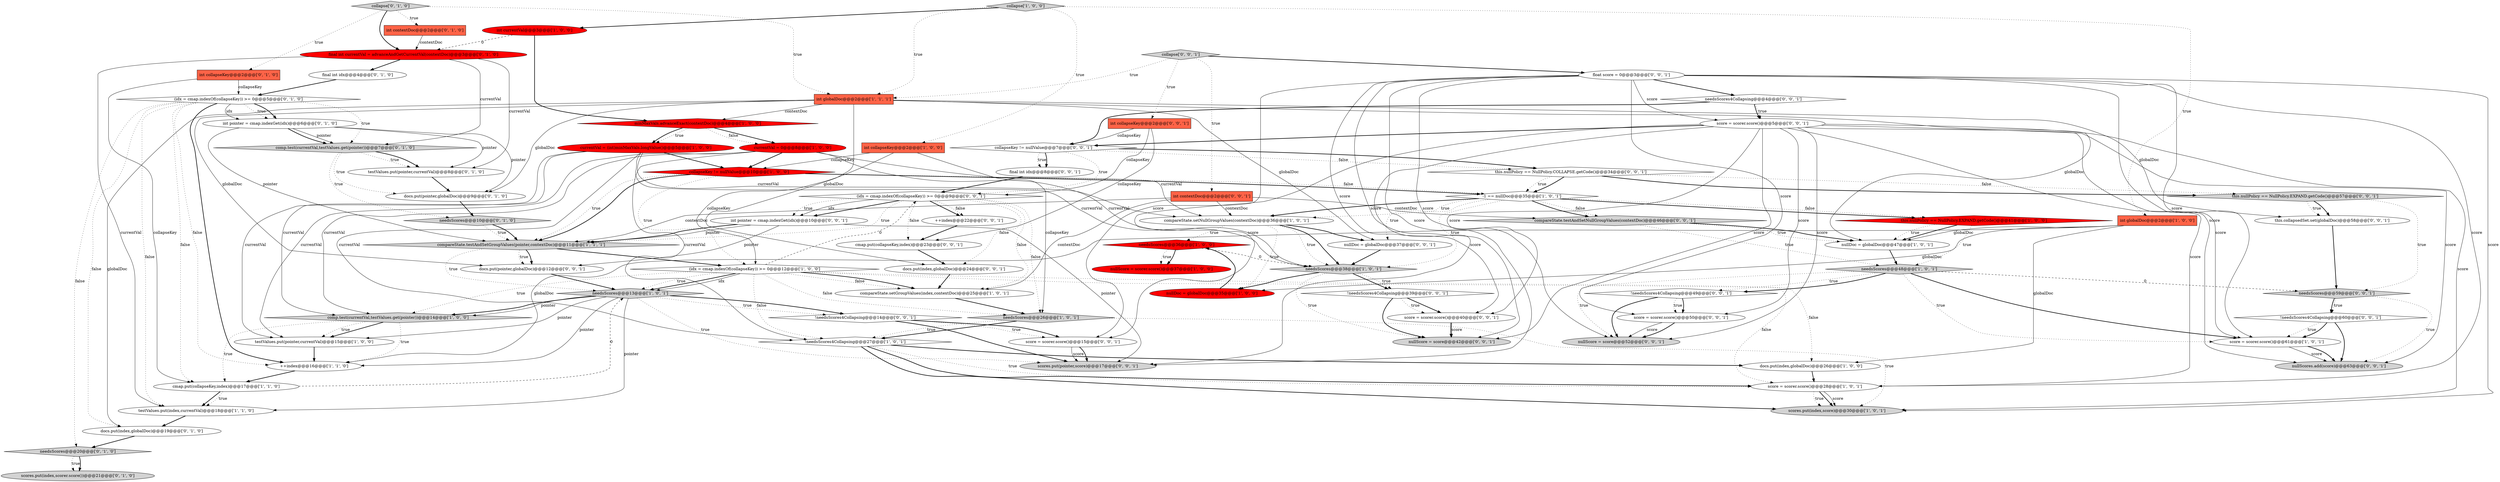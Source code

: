 digraph {
13 [style = filled, label = "needsScores@@@13@@@['1', '0', '1']", fillcolor = lightgray, shape = diamond image = "AAA0AAABBB1BBB"];
36 [style = filled, label = "int contextDoc@@@2@@@['0', '1', '0']", fillcolor = tomato, shape = box image = "AAA0AAABBB2BBB"];
29 [style = filled, label = "nullScore = scorer.score()@@@37@@@['1', '0', '0']", fillcolor = red, shape = ellipse image = "AAA1AAABBB1BBB"];
48 [style = filled, label = "nullScores.add(score)@@@63@@@['0', '0', '1']", fillcolor = lightgray, shape = ellipse image = "AAA0AAABBB3BBB"];
51 [style = filled, label = "collapseKey != nullValue@@@7@@@['0', '0', '1']", fillcolor = white, shape = diamond image = "AAA0AAABBB3BBB"];
35 [style = filled, label = "testValues.put(pointer,currentVal)@@@8@@@['0', '1', '0']", fillcolor = white, shape = ellipse image = "AAA0AAABBB2BBB"];
32 [style = filled, label = "needsScores@@@36@@@['1', '0', '0']", fillcolor = red, shape = diamond image = "AAA1AAABBB1BBB"];
62 [style = filled, label = "int contextDoc@@@2@@@['0', '0', '1']", fillcolor = tomato, shape = box image = "AAA0AAABBB3BBB"];
1 [style = filled, label = "cmap.put(collapseKey,index)@@@17@@@['1', '1', '0']", fillcolor = white, shape = ellipse image = "AAA0AAABBB1BBB"];
63 [style = filled, label = "docs.put(pointer,globalDoc)@@@12@@@['0', '0', '1']", fillcolor = white, shape = ellipse image = "AAA0AAABBB3BBB"];
69 [style = filled, label = "score = scorer.score()@@@15@@@['0', '0', '1']", fillcolor = white, shape = ellipse image = "AAA0AAABBB3BBB"];
53 [style = filled, label = "(idx = cmap.indexOf(collapseKey)) >= 0@@@9@@@['0', '0', '1']", fillcolor = white, shape = diamond image = "AAA0AAABBB3BBB"];
57 [style = filled, label = "score = scorer.score()@@@40@@@['0', '0', '1']", fillcolor = white, shape = ellipse image = "AAA0AAABBB3BBB"];
47 [style = filled, label = "scores.put(pointer,score)@@@17@@@['0', '0', '1']", fillcolor = lightgray, shape = ellipse image = "AAA0AAABBB3BBB"];
11 [style = filled, label = "int globalDoc@@@2@@@['1', '0', '0']", fillcolor = tomato, shape = box image = "AAA0AAABBB1BBB"];
34 [style = filled, label = "int collapseKey@@@2@@@['0', '1', '0']", fillcolor = tomato, shape = box image = "AAA0AAABBB2BBB"];
22 [style = filled, label = "-1 == nullDoc@@@35@@@['1', '0', '1']", fillcolor = white, shape = diamond image = "AAA0AAABBB1BBB"];
39 [style = filled, label = "final int idx@@@4@@@['0', '1', '0']", fillcolor = white, shape = ellipse image = "AAA0AAABBB2BBB"];
55 [style = filled, label = "docs.put(index,globalDoc)@@@24@@@['0', '0', '1']", fillcolor = white, shape = ellipse image = "AAA0AAABBB3BBB"];
54 [style = filled, label = "this.collapsedSet.set(globalDoc)@@@58@@@['0', '0', '1']", fillcolor = white, shape = ellipse image = "AAA0AAABBB3BBB"];
4 [style = filled, label = "++index@@@16@@@['1', '1', '0']", fillcolor = white, shape = ellipse image = "AAA0AAABBB1BBB"];
10 [style = filled, label = "compareState.setNullGroupValues(contextDoc)@@@36@@@['1', '0', '1']", fillcolor = white, shape = ellipse image = "AAA0AAABBB1BBB"];
0 [style = filled, label = "int collapseKey@@@2@@@['1', '0', '0']", fillcolor = tomato, shape = box image = "AAA0AAABBB1BBB"];
7 [style = filled, label = "currentVal = (int)minMaxVals.longValue()@@@5@@@['1', '0', '0']", fillcolor = red, shape = ellipse image = "AAA1AAABBB1BBB"];
73 [style = filled, label = "nullScore = score@@@42@@@['0', '0', '1']", fillcolor = lightgray, shape = ellipse image = "AAA0AAABBB3BBB"];
16 [style = filled, label = "(idx = cmap.indexOf(collapseKey)) >= 0@@@12@@@['1', '0', '0']", fillcolor = white, shape = diamond image = "AAA0AAABBB1BBB"];
28 [style = filled, label = "collapseKey != nullValue@@@10@@@['1', '0', '0']", fillcolor = red, shape = diamond image = "AAA1AAABBB1BBB"];
17 [style = filled, label = "!needsScores4Collapsing@@@27@@@['1', '0', '1']", fillcolor = white, shape = diamond image = "AAA0AAABBB1BBB"];
42 [style = filled, label = "scores.put(index,scorer.score())@@@21@@@['0', '1', '0']", fillcolor = lightgray, shape = ellipse image = "AAA0AAABBB2BBB"];
45 [style = filled, label = "(idx = cmap.indexOf(collapseKey)) >= 0@@@5@@@['0', '1', '0']", fillcolor = white, shape = diamond image = "AAA0AAABBB2BBB"];
65 [style = filled, label = "++index@@@22@@@['0', '0', '1']", fillcolor = white, shape = ellipse image = "AAA0AAABBB3BBB"];
3 [style = filled, label = "needsScores@@@38@@@['1', '0', '1']", fillcolor = lightgray, shape = diamond image = "AAA0AAABBB1BBB"];
12 [style = filled, label = "nullDoc = globalDoc@@@35@@@['1', '0', '0']", fillcolor = red, shape = ellipse image = "AAA1AAABBB1BBB"];
77 [style = filled, label = "cmap.put(collapseKey,index)@@@23@@@['0', '0', '1']", fillcolor = white, shape = ellipse image = "AAA0AAABBB3BBB"];
15 [style = filled, label = "currentVal = 0@@@8@@@['1', '0', '0']", fillcolor = red, shape = ellipse image = "AAA1AAABBB1BBB"];
18 [style = filled, label = "needsScores@@@48@@@['1', '0', '1']", fillcolor = lightgray, shape = diamond image = "AAA0AAABBB1BBB"];
23 [style = filled, label = "scores.put(index,score)@@@30@@@['1', '0', '1']", fillcolor = lightgray, shape = ellipse image = "AAA0AAABBB1BBB"];
20 [style = filled, label = "score = scorer.score()@@@61@@@['1', '0', '1']", fillcolor = white, shape = ellipse image = "AAA0AAABBB1BBB"];
31 [style = filled, label = "compareState.setGroupValues(index,contextDoc)@@@25@@@['1', '0', '1']", fillcolor = white, shape = ellipse image = "AAA0AAABBB1BBB"];
25 [style = filled, label = "testValues.put(index,currentVal)@@@18@@@['1', '1', '0']", fillcolor = white, shape = ellipse image = "AAA0AAABBB1BBB"];
26 [style = filled, label = "int globalDoc@@@2@@@['1', '1', '1']", fillcolor = tomato, shape = box image = "AAA0AAABBB1BBB"];
49 [style = filled, label = "this.nullPolicy == NullPolicy.EXPAND.getCode()@@@57@@@['0', '0', '1']", fillcolor = lightgray, shape = diamond image = "AAA0AAABBB3BBB"];
24 [style = filled, label = "compareState.testAndSetGroupValues(pointer,contextDoc)@@@11@@@['1', '1', '1']", fillcolor = lightgray, shape = diamond image = "AAA0AAABBB1BBB"];
59 [style = filled, label = "!needsScores4Collapsing@@@60@@@['0', '0', '1']", fillcolor = white, shape = diamond image = "AAA0AAABBB3BBB"];
68 [style = filled, label = "nullDoc = globalDoc@@@37@@@['0', '0', '1']", fillcolor = white, shape = ellipse image = "AAA0AAABBB3BBB"];
60 [style = filled, label = "collapse['0', '0', '1']", fillcolor = lightgray, shape = diamond image = "AAA0AAABBB3BBB"];
70 [style = filled, label = "compareState.testAndSetNullGroupValues(contextDoc)@@@46@@@['0', '0', '1']", fillcolor = lightgray, shape = diamond image = "AAA0AAABBB3BBB"];
38 [style = filled, label = "docs.put(index,globalDoc)@@@19@@@['0', '1', '0']", fillcolor = white, shape = ellipse image = "AAA0AAABBB2BBB"];
72 [style = filled, label = "!needsScores4Collapsing@@@39@@@['0', '0', '1']", fillcolor = white, shape = diamond image = "AAA0AAABBB3BBB"];
41 [style = filled, label = "needsScores@@@10@@@['0', '1', '0']", fillcolor = lightgray, shape = diamond image = "AAA0AAABBB2BBB"];
58 [style = filled, label = "needsScores@@@59@@@['0', '0', '1']", fillcolor = lightgray, shape = diamond image = "AAA0AAABBB3BBB"];
75 [style = filled, label = "int pointer = cmap.indexGet(idx)@@@10@@@['0', '0', '1']", fillcolor = white, shape = ellipse image = "AAA0AAABBB3BBB"];
9 [style = filled, label = "int currentVal@@@3@@@['1', '0', '0']", fillcolor = red, shape = ellipse image = "AAA1AAABBB1BBB"];
56 [style = filled, label = "needsScores4Collapsing@@@4@@@['0', '0', '1']", fillcolor = white, shape = diamond image = "AAA0AAABBB3BBB"];
33 [style = filled, label = "collapse['0', '1', '0']", fillcolor = lightgray, shape = diamond image = "AAA0AAABBB2BBB"];
30 [style = filled, label = "nullDoc = globalDoc@@@47@@@['1', '0', '1']", fillcolor = white, shape = ellipse image = "AAA0AAABBB1BBB"];
46 [style = filled, label = "final int currentVal = advanceAndGetCurrentVal(contextDoc)@@@3@@@['0', '1', '0']", fillcolor = red, shape = ellipse image = "AAA1AAABBB2BBB"];
50 [style = filled, label = "this.nullPolicy == NullPolicy.COLLAPSE.getCode()@@@34@@@['0', '0', '1']", fillcolor = white, shape = diamond image = "AAA0AAABBB3BBB"];
2 [style = filled, label = "score = scorer.score()@@@28@@@['1', '0', '1']", fillcolor = white, shape = ellipse image = "AAA0AAABBB1BBB"];
8 [style = filled, label = "docs.put(index,globalDoc)@@@26@@@['1', '0', '0']", fillcolor = white, shape = ellipse image = "AAA0AAABBB1BBB"];
27 [style = filled, label = "collapse['1', '0', '0']", fillcolor = lightgray, shape = diamond image = "AAA0AAABBB1BBB"];
61 [style = filled, label = "float score = 0@@@3@@@['0', '0', '1']", fillcolor = white, shape = ellipse image = "AAA0AAABBB3BBB"];
64 [style = filled, label = "!needsScores4Collapsing@@@14@@@['0', '0', '1']", fillcolor = white, shape = diamond image = "AAA0AAABBB3BBB"];
5 [style = filled, label = "needsScores@@@26@@@['1', '0', '1']", fillcolor = lightgray, shape = diamond image = "AAA0AAABBB1BBB"];
19 [style = filled, label = "this.nullPolicy == NullPolicy.EXPAND.getCode()@@@41@@@['1', '0', '0']", fillcolor = red, shape = diamond image = "AAA1AAABBB1BBB"];
44 [style = filled, label = "needsScores@@@20@@@['0', '1', '0']", fillcolor = lightgray, shape = diamond image = "AAA0AAABBB2BBB"];
40 [style = filled, label = "int pointer = cmap.indexGet(idx)@@@6@@@['0', '1', '0']", fillcolor = white, shape = ellipse image = "AAA0AAABBB2BBB"];
74 [style = filled, label = "int collapseKey@@@2@@@['0', '0', '1']", fillcolor = tomato, shape = box image = "AAA0AAABBB3BBB"];
67 [style = filled, label = "!needsScores4Collapsing@@@49@@@['0', '0', '1']", fillcolor = white, shape = diamond image = "AAA0AAABBB3BBB"];
66 [style = filled, label = "final int idx@@@8@@@['0', '0', '1']", fillcolor = white, shape = ellipse image = "AAA0AAABBB3BBB"];
21 [style = filled, label = "minMaxVals.advanceExact(contextDoc)@@@4@@@['1', '0', '0']", fillcolor = red, shape = diamond image = "AAA1AAABBB1BBB"];
43 [style = filled, label = "docs.put(pointer,globalDoc)@@@9@@@['0', '1', '0']", fillcolor = white, shape = ellipse image = "AAA0AAABBB2BBB"];
71 [style = filled, label = "score = scorer.score()@@@50@@@['0', '0', '1']", fillcolor = white, shape = ellipse image = "AAA0AAABBB3BBB"];
6 [style = filled, label = "testValues.put(pointer,currentVal)@@@15@@@['1', '0', '0']", fillcolor = white, shape = ellipse image = "AAA0AAABBB1BBB"];
52 [style = filled, label = "nullScore = score@@@52@@@['0', '0', '1']", fillcolor = lightgray, shape = ellipse image = "AAA0AAABBB3BBB"];
14 [style = filled, label = "comp.test(currentVal,testValues.get(pointer))@@@14@@@['1', '0', '0']", fillcolor = lightgray, shape = diamond image = "AAA0AAABBB1BBB"];
37 [style = filled, label = "comp.test(currentVal,testValues.get(pointer))@@@7@@@['0', '1', '0']", fillcolor = lightgray, shape = diamond image = "AAA0AAABBB2BBB"];
76 [style = filled, label = "score = scorer.score()@@@5@@@['0', '0', '1']", fillcolor = white, shape = ellipse image = "AAA0AAABBB3BBB"];
24->63 [style = bold, label=""];
26->68 [style = solid, label="globalDoc"];
76->73 [style = solid, label="score"];
13->25 [style = solid, label="pointer"];
53->77 [style = dotted, label="false"];
76->51 [style = bold, label=""];
50->22 [style = bold, label=""];
38->44 [style = bold, label=""];
45->40 [style = solid, label="idx"];
61->56 [style = bold, label=""];
72->57 [style = bold, label=""];
16->13 [style = dotted, label="true"];
53->75 [style = solid, label="idx"];
21->15 [style = bold, label=""];
5->23 [style = dotted, label="true"];
36->46 [style = solid, label="contextDoc"];
61->71 [style = solid, label="score"];
27->9 [style = bold, label=""];
28->16 [style = dotted, label="true"];
10->3 [style = dotted, label="true"];
61->73 [style = solid, label="score"];
2->23 [style = dotted, label="true"];
67->71 [style = bold, label=""];
18->20 [style = dotted, label="true"];
35->43 [style = bold, label=""];
30->18 [style = bold, label=""];
53->31 [style = dotted, label="false"];
33->26 [style = dotted, label="true"];
10->32 [style = dotted, label="true"];
32->3 [style = dashed, label="0"];
61->57 [style = solid, label="score"];
2->23 [style = bold, label=""];
20->48 [style = solid, label="score"];
45->40 [style = dotted, label="true"];
22->68 [style = dotted, label="true"];
40->24 [style = solid, label="pointer"];
62->24 [style = solid, label="contextDoc"];
51->50 [style = bold, label=""];
53->65 [style = bold, label=""];
33->46 [style = bold, label=""];
7->3 [style = solid, label="currentVal"];
20->48 [style = bold, label=""];
72->73 [style = bold, label=""];
26->21 [style = solid, label="contextDoc"];
21->7 [style = dotted, label="true"];
45->44 [style = dotted, label="false"];
9->21 [style = bold, label=""];
72->57 [style = dotted, label="true"];
63->13 [style = bold, label=""];
40->37 [style = solid, label="pointer"];
58->59 [style = bold, label=""];
11->30 [style = solid, label="globalDoc"];
21->15 [style = dotted, label="false"];
51->53 [style = dotted, label="true"];
17->2 [style = dotted, label="true"];
67->71 [style = dotted, label="true"];
55->31 [style = bold, label=""];
45->1 [style = dotted, label="false"];
53->75 [style = bold, label=""];
18->67 [style = dotted, label="true"];
9->46 [style = dashed, label="0"];
13->14 [style = bold, label=""];
61->69 [style = solid, label="score"];
76->48 [style = solid, label="score"];
67->52 [style = bold, label=""];
40->37 [style = bold, label=""];
15->6 [style = solid, label="currentVal"];
7->14 [style = solid, label="currentVal"];
76->52 [style = solid, label="score"];
76->20 [style = solid, label="score"];
3->72 [style = bold, label=""];
75->24 [style = bold, label=""];
49->54 [style = dotted, label="true"];
31->5 [style = bold, label=""];
16->31 [style = dotted, label="false"];
26->30 [style = solid, label="globalDoc"];
53->55 [style = dotted, label="false"];
15->17 [style = solid, label="currentVal"];
74->77 [style = solid, label="collapseKey"];
41->24 [style = dotted, label="true"];
71->52 [style = bold, label=""];
60->62 [style = dotted, label="true"];
39->45 [style = bold, label=""];
76->47 [style = solid, label="score"];
46->37 [style = solid, label="currentVal"];
46->39 [style = bold, label=""];
7->10 [style = solid, label="currentVal"];
5->17 [style = bold, label=""];
76->57 [style = solid, label="score"];
58->48 [style = dotted, label="true"];
50->49 [style = bold, label=""];
13->6 [style = solid, label="pointer"];
54->58 [style = bold, label=""];
0->28 [style = solid, label="collapseKey"];
56->51 [style = bold, label=""];
59->20 [style = dotted, label="true"];
69->47 [style = solid, label="score"];
13->14 [style = solid, label="pointer"];
40->43 [style = solid, label="pointer"];
76->71 [style = solid, label="score"];
6->4 [style = bold, label=""];
18->20 [style = bold, label=""];
28->24 [style = dotted, label="true"];
17->2 [style = bold, label=""];
37->41 [style = dotted, label="true"];
44->42 [style = dotted, label="true"];
19->30 [style = bold, label=""];
56->76 [style = dotted, label="true"];
3->73 [style = dotted, label="true"];
16->14 [style = dotted, label="true"];
26->55 [style = solid, label="globalDoc"];
28->24 [style = bold, label=""];
21->7 [style = bold, label=""];
50->49 [style = dotted, label="false"];
60->26 [style = dotted, label="true"];
14->1 [style = dotted, label="true"];
61->48 [style = solid, label="score"];
46->25 [style = solid, label="currentVal"];
14->4 [style = dotted, label="true"];
26->43 [style = solid, label="globalDoc"];
59->48 [style = bold, label=""];
16->17 [style = dotted, label="false"];
49->54 [style = bold, label=""];
14->6 [style = bold, label=""];
59->20 [style = bold, label=""];
25->38 [style = bold, label=""];
24->13 [style = dotted, label="true"];
17->8 [style = bold, label=""];
70->18 [style = dotted, label="true"];
44->42 [style = bold, label=""];
16->13 [style = bold, label=""];
13->64 [style = bold, label=""];
7->6 [style = solid, label="currentVal"];
58->59 [style = dotted, label="true"];
62->70 [style = solid, label="contextDoc"];
22->19 [style = bold, label=""];
61->76 [style = solid, label="score"];
16->13 [style = solid, label="idx"];
68->3 [style = bold, label=""];
53->24 [style = dotted, label="true"];
19->18 [style = dotted, label="true"];
12->32 [style = bold, label=""];
65->77 [style = bold, label=""];
22->70 [style = bold, label=""];
3->12 [style = bold, label=""];
46->35 [style = solid, label="currentVal"];
19->30 [style = dotted, label="true"];
11->4 [style = solid, label="globalDoc"];
45->4 [style = dotted, label="false"];
60->74 [style = dotted, label="true"];
17->23 [style = bold, label=""];
16->2 [style = dotted, label="false"];
7->17 [style = solid, label="currentVal"];
16->53 [style = dashed, label="0"];
26->54 [style = solid, label="globalDoc"];
15->14 [style = solid, label="currentVal"];
37->35 [style = dotted, label="true"];
0->16 [style = solid, label="collapseKey"];
37->43 [style = dotted, label="true"];
60->61 [style = bold, label=""];
7->28 [style = bold, label=""];
62->31 [style = solid, label="contextDoc"];
15->28 [style = bold, label=""];
8->2 [style = bold, label=""];
61->23 [style = solid, label="score"];
70->30 [style = bold, label=""];
16->31 [style = bold, label=""];
22->10 [style = bold, label=""];
61->2 [style = solid, label="score"];
22->3 [style = dotted, label="true"];
61->20 [style = solid, label="score"];
43->41 [style = bold, label=""];
77->55 [style = bold, label=""];
51->50 [style = dotted, label="false"];
18->67 [style = bold, label=""];
4->1 [style = bold, label=""];
3->72 [style = dotted, label="true"];
32->29 [style = dotted, label="true"];
37->35 [style = bold, label=""];
15->3 [style = solid, label="currentVal"];
16->8 [style = dotted, label="false"];
61->52 [style = solid, label="score"];
75->47 [style = solid, label="pointer"];
57->73 [style = solid, label="score"];
1->25 [style = bold, label=""];
28->22 [style = bold, label=""];
70->30 [style = dotted, label="true"];
45->40 [style = bold, label=""];
51->66 [style = dotted, label="true"];
18->52 [style = dotted, label="true"];
14->6 [style = dotted, label="true"];
74->51 [style = solid, label="collapseKey"];
45->25 [style = dotted, label="false"];
62->10 [style = solid, label="contextDoc"];
5->17 [style = dotted, label="true"];
22->19 [style = dotted, label="false"];
0->5 [style = solid, label="collapseKey"];
76->69 [style = solid, label="score"];
2->23 [style = solid, label="score"];
10->68 [style = bold, label=""];
1->25 [style = dotted, label="true"];
22->10 [style = dotted, label="true"];
10->12 [style = dotted, label="true"];
53->75 [style = dotted, label="true"];
41->24 [style = bold, label=""];
34->45 [style = solid, label="collapseKey"];
66->53 [style = bold, label=""];
13->64 [style = dotted, label="true"];
22->70 [style = dotted, label="false"];
64->69 [style = bold, label=""];
13->4 [style = solid, label="pointer"];
74->53 [style = solid, label="collapseKey"];
27->26 [style = dotted, label="true"];
45->37 [style = dotted, label="true"];
33->34 [style = dotted, label="true"];
76->23 [style = solid, label="score"];
57->73 [style = bold, label=""];
53->65 [style = dotted, label="false"];
49->58 [style = dotted, label="true"];
10->3 [style = bold, label=""];
24->63 [style = dotted, label="true"];
50->22 [style = dotted, label="true"];
75->24 [style = solid, label="pointer"];
27->11 [style = dotted, label="true"];
45->4 [style = bold, label=""];
33->36 [style = dotted, label="true"];
32->29 [style = bold, label=""];
1->13 [style = dashed, label="0"];
71->52 [style = solid, label="score"];
24->16 [style = bold, label=""];
75->63 [style = solid, label="pointer"];
53->5 [style = dotted, label="false"];
26->38 [style = solid, label="globalDoc"];
26->63 [style = solid, label="globalDoc"];
15->10 [style = solid, label="currentVal"];
64->47 [style = bold, label=""];
27->0 [style = dotted, label="true"];
40->35 [style = solid, label="pointer"];
28->22 [style = dotted, label="false"];
64->69 [style = dotted, label="true"];
11->8 [style = solid, label="globalDoc"];
76->2 [style = solid, label="score"];
69->47 [style = bold, label=""];
56->76 [style = bold, label=""];
11->12 [style = solid, label="globalDoc"];
18->58 [style = dashed, label="0"];
16->5 [style = dotted, label="false"];
13->47 [style = dotted, label="true"];
61->47 [style = solid, label="score"];
45->38 [style = dotted, label="false"];
51->66 [style = bold, label=""];
34->1 [style = solid, label="collapseKey"];
}
